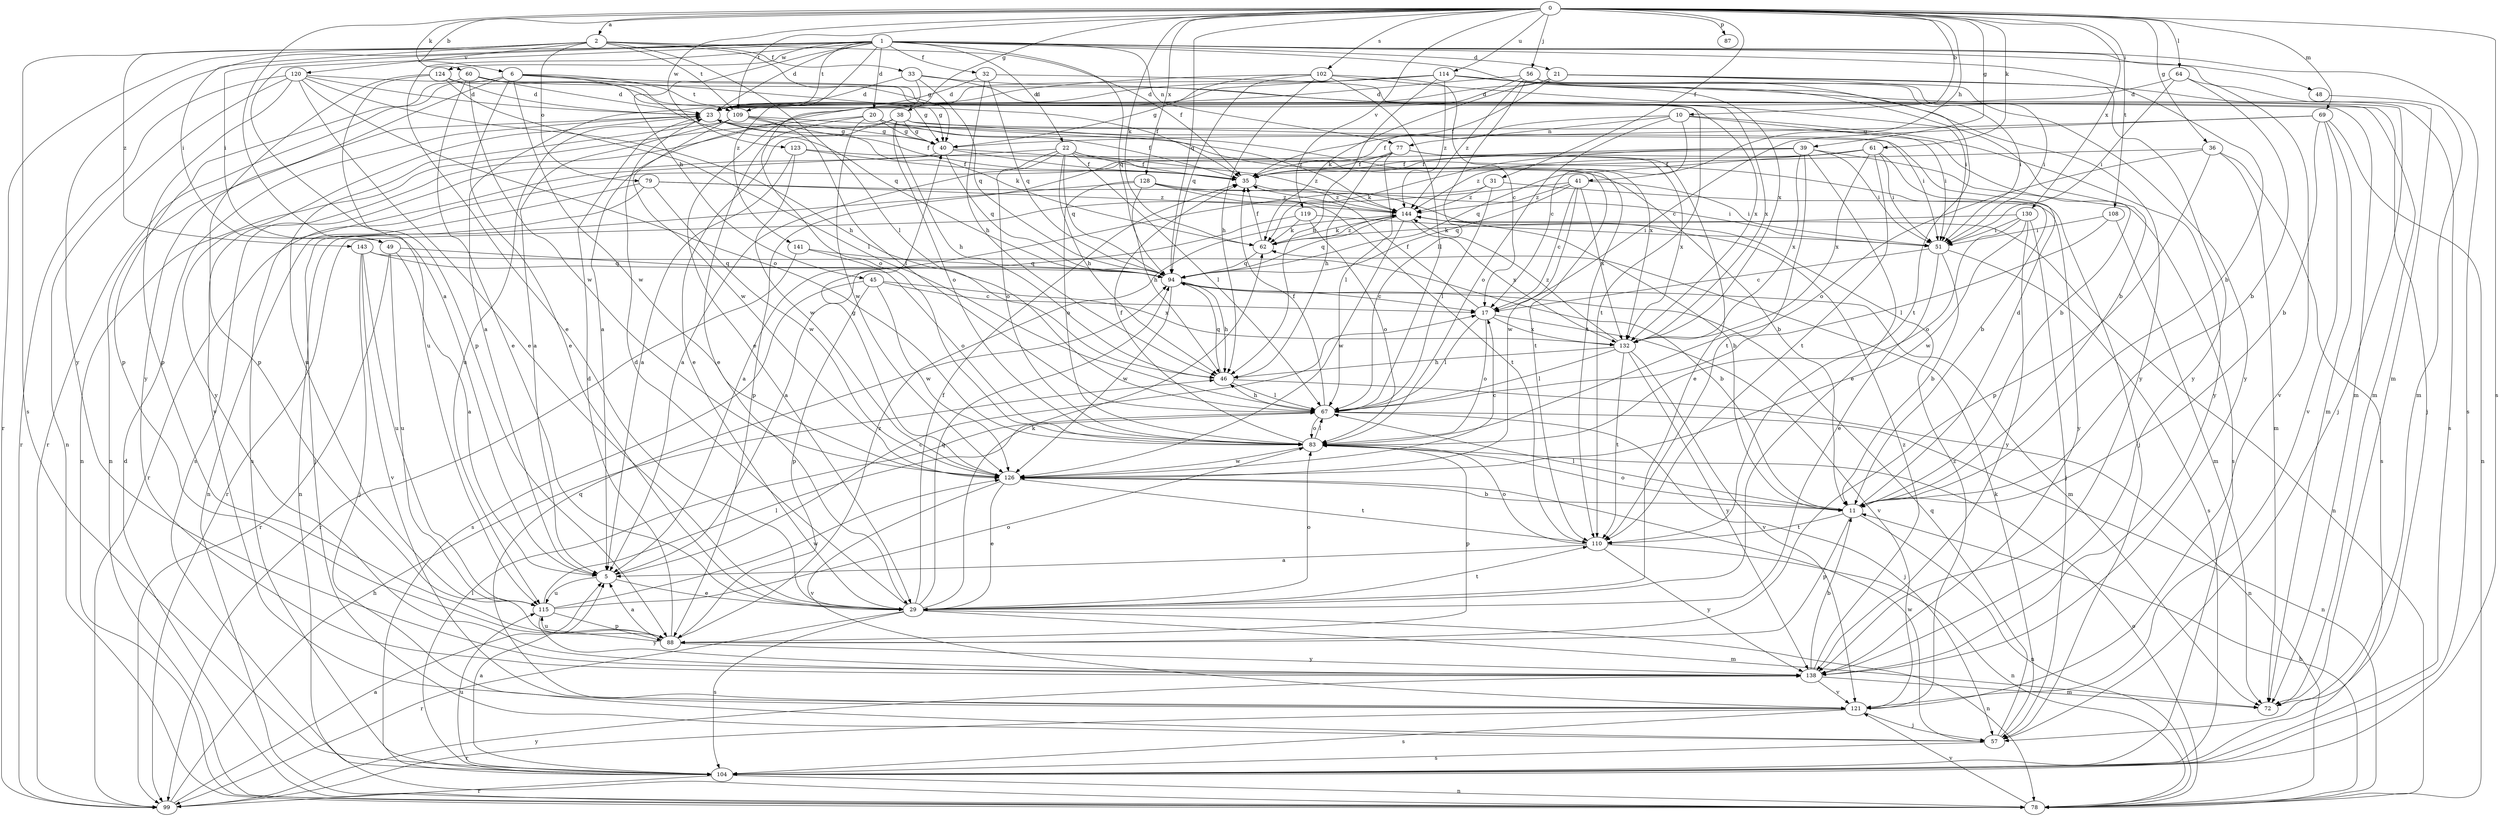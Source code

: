 strict digraph  {
0;
1;
2;
5;
6;
10;
11;
17;
20;
21;
22;
23;
29;
31;
32;
33;
35;
36;
38;
39;
40;
41;
45;
46;
48;
49;
51;
56;
57;
60;
61;
62;
64;
67;
69;
72;
77;
78;
79;
83;
87;
88;
94;
99;
102;
104;
108;
109;
110;
114;
115;
119;
120;
121;
123;
124;
126;
128;
130;
132;
138;
141;
143;
144;
0 -> 2  [label=a];
0 -> 5  [label=a];
0 -> 6  [label=b];
0 -> 10  [label=b];
0 -> 31  [label=f];
0 -> 36  [label=g];
0 -> 38  [label=g];
0 -> 39  [label=g];
0 -> 41  [label=h];
0 -> 56  [label=j];
0 -> 60  [label=k];
0 -> 61  [label=k];
0 -> 62  [label=k];
0 -> 64  [label=l];
0 -> 69  [label=m];
0 -> 87  [label=p];
0 -> 94  [label=q];
0 -> 102  [label=s];
0 -> 104  [label=s];
0 -> 108  [label=t];
0 -> 109  [label=t];
0 -> 114  [label=u];
0 -> 119  [label=v];
0 -> 123  [label=w];
0 -> 128  [label=x];
0 -> 130  [label=x];
1 -> 11  [label=b];
1 -> 20  [label=d];
1 -> 21  [label=d];
1 -> 22  [label=d];
1 -> 23  [label=d];
1 -> 29  [label=e];
1 -> 32  [label=f];
1 -> 45  [label=h];
1 -> 48  [label=i];
1 -> 49  [label=i];
1 -> 72  [label=m];
1 -> 77  [label=n];
1 -> 88  [label=p];
1 -> 94  [label=q];
1 -> 99  [label=r];
1 -> 104  [label=s];
1 -> 109  [label=t];
1 -> 124  [label=w];
1 -> 132  [label=x];
1 -> 138  [label=y];
1 -> 141  [label=z];
2 -> 33  [label=f];
2 -> 35  [label=f];
2 -> 40  [label=g];
2 -> 49  [label=i];
2 -> 67  [label=l];
2 -> 79  [label=o];
2 -> 104  [label=s];
2 -> 109  [label=t];
2 -> 120  [label=v];
2 -> 143  [label=z];
5 -> 17  [label=c];
5 -> 29  [label=e];
5 -> 115  [label=u];
6 -> 29  [label=e];
6 -> 40  [label=g];
6 -> 94  [label=q];
6 -> 99  [label=r];
6 -> 109  [label=t];
6 -> 110  [label=t];
6 -> 126  [label=w];
6 -> 138  [label=y];
10 -> 11  [label=b];
10 -> 17  [label=c];
10 -> 35  [label=f];
10 -> 77  [label=n];
10 -> 83  [label=o];
10 -> 138  [label=y];
11 -> 23  [label=d];
11 -> 67  [label=l];
11 -> 78  [label=n];
11 -> 83  [label=o];
11 -> 88  [label=p];
11 -> 110  [label=t];
17 -> 35  [label=f];
17 -> 67  [label=l];
17 -> 83  [label=o];
17 -> 121  [label=v];
17 -> 132  [label=x];
20 -> 29  [label=e];
20 -> 35  [label=f];
20 -> 40  [label=g];
20 -> 78  [label=n];
20 -> 126  [label=w];
20 -> 144  [label=z];
21 -> 23  [label=d];
21 -> 35  [label=f];
21 -> 51  [label=i];
21 -> 62  [label=k];
21 -> 104  [label=s];
21 -> 138  [label=y];
22 -> 5  [label=a];
22 -> 11  [label=b];
22 -> 35  [label=f];
22 -> 46  [label=h];
22 -> 67  [label=l];
22 -> 83  [label=o];
22 -> 94  [label=q];
22 -> 104  [label=s];
22 -> 144  [label=z];
23 -> 40  [label=g];
23 -> 62  [label=k];
23 -> 78  [label=n];
23 -> 110  [label=t];
23 -> 115  [label=u];
23 -> 138  [label=y];
29 -> 23  [label=d];
29 -> 35  [label=f];
29 -> 62  [label=k];
29 -> 72  [label=m];
29 -> 78  [label=n];
29 -> 83  [label=o];
29 -> 94  [label=q];
29 -> 99  [label=r];
29 -> 104  [label=s];
29 -> 110  [label=t];
31 -> 5  [label=a];
31 -> 67  [label=l];
31 -> 138  [label=y];
31 -> 144  [label=z];
32 -> 23  [label=d];
32 -> 46  [label=h];
32 -> 72  [label=m];
32 -> 94  [label=q];
33 -> 23  [label=d];
33 -> 51  [label=i];
33 -> 83  [label=o];
33 -> 94  [label=q];
33 -> 132  [label=x];
35 -> 144  [label=z];
36 -> 35  [label=f];
36 -> 72  [label=m];
36 -> 83  [label=o];
36 -> 88  [label=p];
36 -> 104  [label=s];
38 -> 29  [label=e];
38 -> 40  [label=g];
38 -> 46  [label=h];
38 -> 51  [label=i];
38 -> 83  [label=o];
38 -> 121  [label=v];
38 -> 132  [label=x];
39 -> 29  [label=e];
39 -> 35  [label=f];
39 -> 51  [label=i];
39 -> 62  [label=k];
39 -> 99  [label=r];
39 -> 104  [label=s];
39 -> 110  [label=t];
39 -> 132  [label=x];
40 -> 35  [label=f];
40 -> 94  [label=q];
40 -> 104  [label=s];
40 -> 110  [label=t];
41 -> 17  [label=c];
41 -> 51  [label=i];
41 -> 94  [label=q];
41 -> 99  [label=r];
41 -> 126  [label=w];
41 -> 132  [label=x];
41 -> 144  [label=z];
45 -> 17  [label=c];
45 -> 88  [label=p];
45 -> 104  [label=s];
45 -> 126  [label=w];
45 -> 132  [label=x];
46 -> 67  [label=l];
46 -> 78  [label=n];
46 -> 94  [label=q];
48 -> 72  [label=m];
49 -> 5  [label=a];
49 -> 94  [label=q];
49 -> 99  [label=r];
49 -> 115  [label=u];
51 -> 11  [label=b];
51 -> 17  [label=c];
51 -> 29  [label=e];
51 -> 104  [label=s];
56 -> 5  [label=a];
56 -> 23  [label=d];
56 -> 51  [label=i];
56 -> 67  [label=l];
56 -> 110  [label=t];
56 -> 138  [label=y];
56 -> 144  [label=z];
57 -> 62  [label=k];
57 -> 94  [label=q];
57 -> 104  [label=s];
57 -> 126  [label=w];
60 -> 23  [label=d];
60 -> 29  [label=e];
60 -> 35  [label=f];
60 -> 72  [label=m];
60 -> 88  [label=p];
60 -> 126  [label=w];
61 -> 35  [label=f];
61 -> 51  [label=i];
61 -> 57  [label=j];
61 -> 94  [label=q];
61 -> 110  [label=t];
61 -> 132  [label=x];
61 -> 144  [label=z];
62 -> 35  [label=f];
62 -> 94  [label=q];
62 -> 144  [label=z];
64 -> 11  [label=b];
64 -> 23  [label=d];
64 -> 51  [label=i];
64 -> 121  [label=v];
67 -> 35  [label=f];
67 -> 46  [label=h];
67 -> 57  [label=j];
67 -> 78  [label=n];
67 -> 83  [label=o];
69 -> 11  [label=b];
69 -> 17  [label=c];
69 -> 40  [label=g];
69 -> 72  [label=m];
69 -> 78  [label=n];
69 -> 121  [label=v];
77 -> 29  [label=e];
77 -> 35  [label=f];
77 -> 46  [label=h];
77 -> 67  [label=l];
77 -> 88  [label=p];
77 -> 132  [label=x];
78 -> 11  [label=b];
78 -> 23  [label=d];
78 -> 83  [label=o];
78 -> 121  [label=v];
79 -> 51  [label=i];
79 -> 57  [label=j];
79 -> 78  [label=n];
79 -> 126  [label=w];
79 -> 144  [label=z];
83 -> 35  [label=f];
83 -> 67  [label=l];
83 -> 88  [label=p];
83 -> 126  [label=w];
88 -> 5  [label=a];
88 -> 23  [label=d];
88 -> 115  [label=u];
88 -> 138  [label=y];
88 -> 144  [label=z];
94 -> 17  [label=c];
94 -> 46  [label=h];
94 -> 72  [label=m];
94 -> 126  [label=w];
99 -> 5  [label=a];
99 -> 46  [label=h];
99 -> 138  [label=y];
102 -> 17  [label=c];
102 -> 23  [label=d];
102 -> 40  [label=g];
102 -> 46  [label=h];
102 -> 57  [label=j];
102 -> 67  [label=l];
102 -> 94  [label=q];
104 -> 5  [label=a];
104 -> 67  [label=l];
104 -> 78  [label=n];
104 -> 99  [label=r];
104 -> 115  [label=u];
108 -> 51  [label=i];
108 -> 67  [label=l];
108 -> 72  [label=m];
109 -> 5  [label=a];
109 -> 35  [label=f];
109 -> 40  [label=g];
109 -> 51  [label=i];
109 -> 67  [label=l];
109 -> 115  [label=u];
109 -> 126  [label=w];
110 -> 5  [label=a];
110 -> 78  [label=n];
110 -> 83  [label=o];
110 -> 138  [label=y];
114 -> 5  [label=a];
114 -> 11  [label=b];
114 -> 23  [label=d];
114 -> 29  [label=e];
114 -> 46  [label=h];
114 -> 57  [label=j];
114 -> 138  [label=y];
114 -> 144  [label=z];
115 -> 67  [label=l];
115 -> 83  [label=o];
115 -> 88  [label=p];
115 -> 126  [label=w];
115 -> 138  [label=y];
119 -> 5  [label=a];
119 -> 51  [label=i];
119 -> 62  [label=k];
119 -> 83  [label=o];
120 -> 23  [label=d];
120 -> 29  [label=e];
120 -> 46  [label=h];
120 -> 78  [label=n];
120 -> 83  [label=o];
120 -> 88  [label=p];
120 -> 99  [label=r];
120 -> 132  [label=x];
121 -> 57  [label=j];
121 -> 94  [label=q];
121 -> 99  [label=r];
121 -> 104  [label=s];
121 -> 144  [label=z];
123 -> 5  [label=a];
123 -> 11  [label=b];
123 -> 35  [label=f];
123 -> 126  [label=w];
124 -> 23  [label=d];
124 -> 40  [label=g];
124 -> 67  [label=l];
124 -> 88  [label=p];
124 -> 115  [label=u];
126 -> 11  [label=b];
126 -> 17  [label=c];
126 -> 29  [label=e];
126 -> 40  [label=g];
126 -> 110  [label=t];
126 -> 121  [label=v];
128 -> 11  [label=b];
128 -> 46  [label=h];
128 -> 78  [label=n];
128 -> 83  [label=o];
128 -> 110  [label=t];
128 -> 144  [label=z];
130 -> 51  [label=i];
130 -> 57  [label=j];
130 -> 62  [label=k];
130 -> 83  [label=o];
130 -> 126  [label=w];
130 -> 138  [label=y];
132 -> 46  [label=h];
132 -> 67  [label=l];
132 -> 110  [label=t];
132 -> 121  [label=v];
132 -> 138  [label=y];
132 -> 144  [label=z];
138 -> 11  [label=b];
138 -> 72  [label=m];
138 -> 121  [label=v];
138 -> 144  [label=z];
141 -> 83  [label=o];
141 -> 94  [label=q];
141 -> 99  [label=r];
143 -> 11  [label=b];
143 -> 57  [label=j];
143 -> 94  [label=q];
143 -> 115  [label=u];
143 -> 121  [label=v];
144 -> 62  [label=k];
144 -> 78  [label=n];
144 -> 94  [label=q];
144 -> 126  [label=w];
144 -> 132  [label=x];
}
